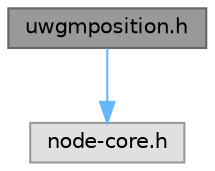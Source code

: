 digraph "uwgmposition.h"
{
 // LATEX_PDF_SIZE
  bgcolor="transparent";
  edge [fontname=Helvetica,fontsize=10,labelfontname=Helvetica,labelfontsize=10];
  node [fontname=Helvetica,fontsize=10,shape=box,height=0.2,width=0.4];
  Node1 [id="Node000001",label="uwgmposition.h",height=0.2,width=0.4,color="gray40", fillcolor="grey60", style="filled", fontcolor="black",tooltip="3D Gauss Markov mobility model."];
  Node1 -> Node2 [id="edge1_Node000001_Node000002",color="steelblue1",style="solid",tooltip=" "];
  Node2 [id="Node000002",label="node-core.h",height=0.2,width=0.4,color="grey60", fillcolor="#E0E0E0", style="filled",tooltip=" "];
}
